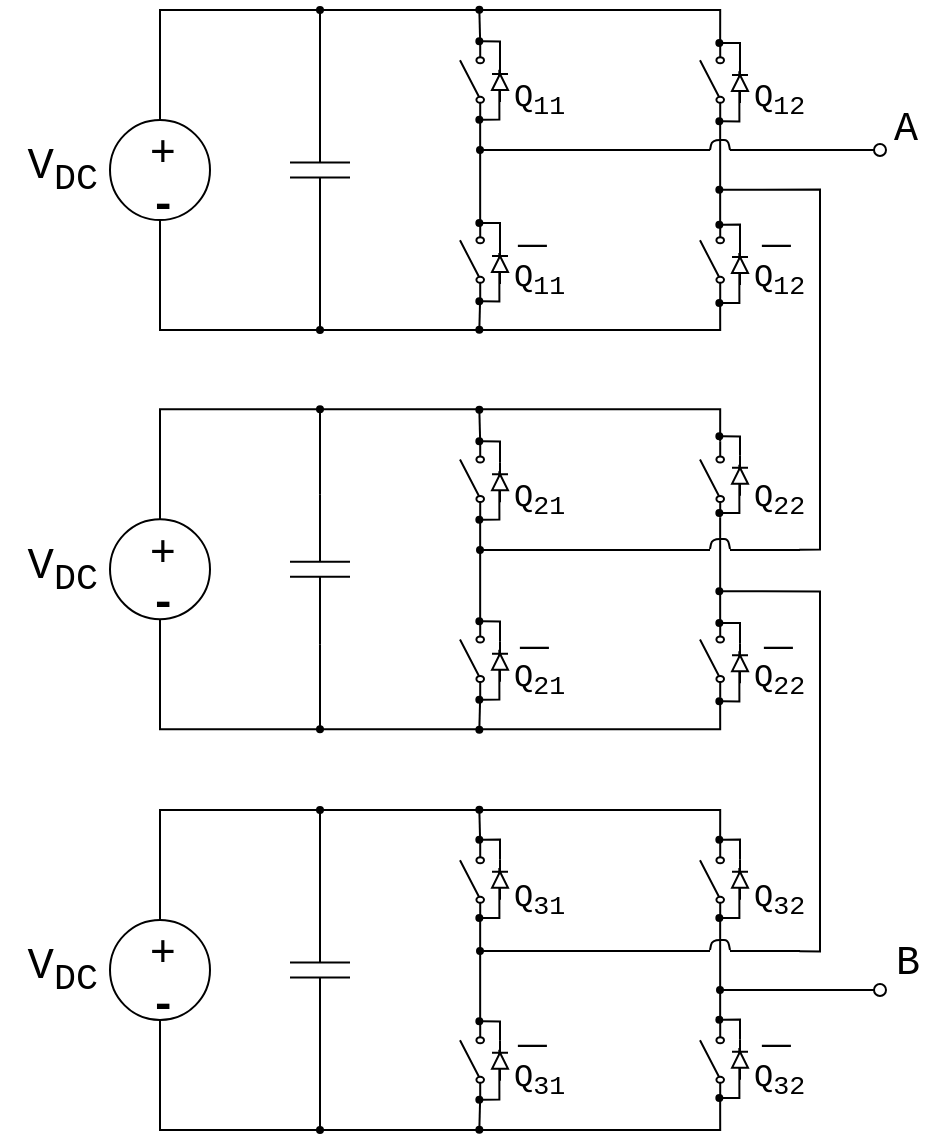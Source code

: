 <mxfile version="10.6.6" type="github"><diagram id="ba_hvJ9h7SCqjm7Wtn24" name="Page-1"><mxGraphModel dx="1640" dy="919" grid="1" gridSize="10" guides="1" tooltips="1" connect="1" arrows="1" fold="1" page="1" pageScale="1" pageWidth="827" pageHeight="1169" math="0" shadow="0"><root><mxCell id="0"/><mxCell id="1" parent="0"/><mxCell id="d05kO99gTsd_x5FQ2TC5-1" value="" style="group" vertex="1" connectable="0" parent="1"><mxGeometry x="95" y="496" width="50" height="50" as="geometry"/></mxCell><mxCell id="d05kO99gTsd_x5FQ2TC5-2" value="" style="ellipse;whiteSpace=wrap;html=1;aspect=fixed;fillColor=none;" vertex="1" parent="d05kO99gTsd_x5FQ2TC5-1"><mxGeometry width="50" height="50" as="geometry"/></mxCell><mxCell id="d05kO99gTsd_x5FQ2TC5-3" value="+" style="text;html=1;resizable=0;points=[];autosize=1;align=left;verticalAlign=top;spacingTop=-4;fontStyle=0;fontSize=22;" vertex="1" parent="d05kO99gTsd_x5FQ2TC5-1"><mxGeometry x="18.333" width="20" height="20" as="geometry"/></mxCell><mxCell id="d05kO99gTsd_x5FQ2TC5-4" value="&lt;font style=&quot;font-size: 22px;&quot; face=&quot;Courier New&quot;&gt;-&lt;/font&gt;" style="text;html=1;resizable=0;points=[];autosize=1;align=left;verticalAlign=top;spacingTop=-4;fontSize=22;fontStyle=1" vertex="1" parent="d05kO99gTsd_x5FQ2TC5-1"><mxGeometry x="17.5" y="25.833" width="30" height="20" as="geometry"/></mxCell><mxCell id="d05kO99gTsd_x5FQ2TC5-5" style="edgeStyle=orthogonalEdgeStyle;rounded=0;orthogonalLoop=1;jettySize=auto;html=1;exitX=0;exitY=0.5;exitDx=0;exitDy=0;exitPerimeter=0;endArrow=oval;endFill=1;fontSize=22;endSize=3;" edge="1" parent="1" source="d05kO99gTsd_x5FQ2TC5-7"><mxGeometry relative="1" as="geometry"><mxPoint x="200" y="441" as="targetPoint"/><mxPoint x="200" y="451" as="sourcePoint"/></mxGeometry></mxCell><mxCell id="d05kO99gTsd_x5FQ2TC5-6" style="edgeStyle=orthogonalEdgeStyle;rounded=0;orthogonalLoop=1;jettySize=auto;html=1;exitX=1;exitY=0.5;exitDx=0;exitDy=0;exitPerimeter=0;endArrow=oval;endFill=1;fontSize=22;endSize=3;" edge="1" parent="1" source="d05kO99gTsd_x5FQ2TC5-7"><mxGeometry relative="1" as="geometry"><mxPoint x="200" y="601" as="targetPoint"/></mxGeometry></mxCell><mxCell id="d05kO99gTsd_x5FQ2TC5-7" value="" style="pointerEvents=1;verticalLabelPosition=bottom;shadow=0;dashed=0;align=center;fillColor=#ffffff;html=1;verticalAlign=top;strokeWidth=1;shape=mxgraph.electrical.capacitors.capacitor_1;fontSize=22;direction=south;" vertex="1" parent="1"><mxGeometry x="185" y="483.5" width="30" height="75" as="geometry"/></mxCell><mxCell id="d05kO99gTsd_x5FQ2TC5-8" style="edgeStyle=orthogonalEdgeStyle;rounded=0;orthogonalLoop=1;jettySize=auto;html=1;exitX=1;exitY=0.84;exitDx=0;exitDy=0;exitPerimeter=0;endArrow=oval;endFill=1;fontSize=22;endSize=3;" edge="1" parent="1" source="d05kO99gTsd_x5FQ2TC5-10"><mxGeometry relative="1" as="geometry"><mxPoint x="279.667" y="440.833" as="targetPoint"/></mxGeometry></mxCell><mxCell id="d05kO99gTsd_x5FQ2TC5-9" style="edgeStyle=orthogonalEdgeStyle;rounded=0;orthogonalLoop=1;jettySize=auto;html=1;exitX=0;exitY=0.84;exitDx=0;exitDy=0;exitPerimeter=0;entryX=1;entryY=0.84;entryDx=0;entryDy=0;entryPerimeter=0;endArrow=none;endFill=0;fontSize=22;" edge="1" parent="1" source="d05kO99gTsd_x5FQ2TC5-10" target="d05kO99gTsd_x5FQ2TC5-12"><mxGeometry relative="1" as="geometry"/></mxCell><mxCell id="d05kO99gTsd_x5FQ2TC5-10" value="" style="pointerEvents=1;verticalLabelPosition=bottom;shadow=0;dashed=0;align=center;fillColor=#ffffff;html=1;verticalAlign=top;strokeWidth=1;shape=mxgraph.electrical.electro-mechanical.simple_switch;fontSize=22;direction=north;" vertex="1" parent="1"><mxGeometry x="270" y="457.032" width="12" height="38" as="geometry"/></mxCell><mxCell id="d05kO99gTsd_x5FQ2TC5-11" style="edgeStyle=orthogonalEdgeStyle;rounded=0;orthogonalLoop=1;jettySize=auto;html=1;exitX=0;exitY=0.84;exitDx=0;exitDy=0;exitPerimeter=0;endArrow=oval;endFill=1;fontSize=22;endSize=3;" edge="1" parent="1" source="d05kO99gTsd_x5FQ2TC5-12"><mxGeometry relative="1" as="geometry"><mxPoint x="279.667" y="600.833" as="targetPoint"/></mxGeometry></mxCell><mxCell id="d05kO99gTsd_x5FQ2TC5-12" value="" style="pointerEvents=1;verticalLabelPosition=bottom;shadow=0;dashed=0;align=center;fillColor=#ffffff;html=1;verticalAlign=top;strokeWidth=1;shape=mxgraph.electrical.electro-mechanical.simple_switch;fontSize=22;direction=north;" vertex="1" parent="1"><mxGeometry x="270" y="547.032" width="12" height="38" as="geometry"/></mxCell><mxCell id="d05kO99gTsd_x5FQ2TC5-13" value="" style="pointerEvents=1;verticalLabelPosition=bottom;shadow=0;dashed=0;align=center;fillColor=#ffffff;html=1;verticalAlign=top;strokeWidth=1;shape=mxgraph.electrical.electro-mechanical.simple_switch;fontSize=22;direction=north;" vertex="1" parent="1"><mxGeometry x="390" y="457.032" width="12" height="38" as="geometry"/></mxCell><mxCell id="d05kO99gTsd_x5FQ2TC5-14" style="edgeStyle=orthogonalEdgeStyle;rounded=0;orthogonalLoop=1;jettySize=auto;html=1;exitX=1;exitY=0.84;exitDx=0;exitDy=0;exitPerimeter=0;entryX=0;entryY=0.84;entryDx=0;entryDy=0;entryPerimeter=0;endArrow=none;endFill=0;fontSize=22;" edge="1" parent="1" source="d05kO99gTsd_x5FQ2TC5-15" target="d05kO99gTsd_x5FQ2TC5-13"><mxGeometry relative="1" as="geometry"/></mxCell><mxCell id="d05kO99gTsd_x5FQ2TC5-15" value="" style="pointerEvents=1;verticalLabelPosition=bottom;shadow=0;dashed=0;align=center;fillColor=#ffffff;html=1;verticalAlign=top;strokeWidth=1;shape=mxgraph.electrical.electro-mechanical.simple_switch;fontSize=22;direction=north;" vertex="1" parent="1"><mxGeometry x="390" y="547.032" width="12" height="38" as="geometry"/></mxCell><mxCell id="d05kO99gTsd_x5FQ2TC5-16" style="edgeStyle=orthogonalEdgeStyle;rounded=0;orthogonalLoop=1;jettySize=auto;html=1;exitX=0.5;exitY=0;exitDx=0;exitDy=0;fontSize=22;endArrow=none;endFill=0;entryX=1;entryY=0.84;entryDx=0;entryDy=0;entryPerimeter=0;" edge="1" parent="1" source="d05kO99gTsd_x5FQ2TC5-2" target="d05kO99gTsd_x5FQ2TC5-13"><mxGeometry relative="1" as="geometry"><mxPoint x="400" y="441.032" as="targetPoint"/><Array as="points"><mxPoint x="120" y="441.032"/><mxPoint x="400" y="441.032"/></Array></mxGeometry></mxCell><mxCell id="d05kO99gTsd_x5FQ2TC5-17" style="edgeStyle=orthogonalEdgeStyle;rounded=0;orthogonalLoop=1;jettySize=auto;html=1;exitX=0.5;exitY=1;exitDx=0;exitDy=0;entryX=0;entryY=0.84;entryDx=0;entryDy=0;entryPerimeter=0;endArrow=none;endFill=0;fontSize=22;" edge="1" parent="1" source="d05kO99gTsd_x5FQ2TC5-2" target="d05kO99gTsd_x5FQ2TC5-15"><mxGeometry relative="1" as="geometry"><Array as="points"><mxPoint x="120" y="601.032"/><mxPoint x="400" y="601.032"/></Array></mxGeometry></mxCell><mxCell id="d05kO99gTsd_x5FQ2TC5-18" value="&lt;font face=&quot;Courier New&quot;&gt;V&lt;sub&gt;DC&lt;/sub&gt;&lt;/font&gt;" style="text;html=1;resizable=0;points=[];autosize=1;align=right;verticalAlign=top;spacingTop=-4;fontSize=22;" vertex="1" parent="1"><mxGeometry x="40" y="502.032" width="50" height="30" as="geometry"/></mxCell><mxCell id="d05kO99gTsd_x5FQ2TC5-19" value="&lt;font face=&quot;Courier New&quot;&gt;Q&lt;sub&gt;11&lt;/sub&gt;&lt;/font&gt;" style="text;html=1;resizable=0;points=[];autosize=1;align=left;verticalAlign=top;spacingTop=-4;fontSize=16;" vertex="1" parent="1"><mxGeometry x="295" y="471.032" width="40" height="20" as="geometry"/></mxCell><mxCell id="d05kO99gTsd_x5FQ2TC5-20" value="&lt;font face=&quot;Courier New&quot;&gt;Q&lt;/font&gt;&lt;font face=&quot;Courier New&quot;&gt;&lt;sub&gt;12&lt;/sub&gt;&lt;/font&gt;" style="text;html=1;resizable=0;points=[];autosize=1;align=left;verticalAlign=top;spacingTop=-4;fontSize=16;" vertex="1" parent="1"><mxGeometry x="415" y="471.032" width="40" height="20" as="geometry"/></mxCell><mxCell id="d05kO99gTsd_x5FQ2TC5-21" value="&lt;font face=&quot;Courier New&quot;&gt;Q&lt;/font&gt;&lt;font face=&quot;Courier New&quot;&gt;&lt;sub&gt;12&lt;/sub&gt;&lt;/font&gt;" style="text;html=1;resizable=0;points=[];autosize=1;align=left;verticalAlign=top;spacingTop=-4;fontSize=16;" vertex="1" parent="1"><mxGeometry x="415" y="561.032" width="40" height="20" as="geometry"/></mxCell><mxCell id="d05kO99gTsd_x5FQ2TC5-22" value="&lt;font face=&quot;Courier New&quot;&gt;Q&lt;/font&gt;&lt;font face=&quot;Courier New&quot;&gt;&lt;sub&gt;11&lt;/sub&gt;&lt;/font&gt;" style="text;html=1;resizable=0;points=[];autosize=1;align=left;verticalAlign=top;spacingTop=-4;fontSize=16;" vertex="1" parent="1"><mxGeometry x="295" y="561.032" width="40" height="20" as="geometry"/></mxCell><mxCell id="d05kO99gTsd_x5FQ2TC5-23" value="" style="group" vertex="1" connectable="0" parent="1"><mxGeometry x="95" y="695.6" width="50" height="50" as="geometry"/></mxCell><mxCell id="d05kO99gTsd_x5FQ2TC5-24" value="" style="ellipse;whiteSpace=wrap;html=1;aspect=fixed;fillColor=none;" vertex="1" parent="d05kO99gTsd_x5FQ2TC5-23"><mxGeometry width="50" height="50" as="geometry"/></mxCell><mxCell id="d05kO99gTsd_x5FQ2TC5-25" value="+" style="text;html=1;resizable=0;points=[];autosize=1;align=left;verticalAlign=top;spacingTop=-4;fontStyle=0;fontSize=22;" vertex="1" parent="d05kO99gTsd_x5FQ2TC5-23"><mxGeometry x="18.333" width="20" height="20" as="geometry"/></mxCell><mxCell id="d05kO99gTsd_x5FQ2TC5-26" value="&lt;font style=&quot;font-size: 22px;&quot; face=&quot;Courier New&quot;&gt;-&lt;/font&gt;" style="text;html=1;resizable=0;points=[];autosize=1;align=left;verticalAlign=top;spacingTop=-4;fontSize=22;fontStyle=1" vertex="1" parent="d05kO99gTsd_x5FQ2TC5-23"><mxGeometry x="17.5" y="25.833" width="30" height="20" as="geometry"/></mxCell><mxCell id="d05kO99gTsd_x5FQ2TC5-27" style="edgeStyle=orthogonalEdgeStyle;rounded=0;orthogonalLoop=1;jettySize=auto;html=1;exitX=0;exitY=0.5;exitDx=0;exitDy=0;exitPerimeter=0;endArrow=oval;endFill=1;fontSize=22;endSize=3;" edge="1" parent="1" source="d05kO99gTsd_x5FQ2TC5-29"><mxGeometry relative="1" as="geometry"><mxPoint x="200" y="640.6" as="targetPoint"/><mxPoint x="200" y="650.6" as="sourcePoint"/></mxGeometry></mxCell><mxCell id="d05kO99gTsd_x5FQ2TC5-28" style="edgeStyle=orthogonalEdgeStyle;rounded=0;orthogonalLoop=1;jettySize=auto;html=1;exitX=1;exitY=0.5;exitDx=0;exitDy=0;exitPerimeter=0;endArrow=oval;endFill=1;fontSize=22;endSize=3;" edge="1" parent="1" source="d05kO99gTsd_x5FQ2TC5-29"><mxGeometry relative="1" as="geometry"><mxPoint x="200" y="800.6" as="targetPoint"/></mxGeometry></mxCell><mxCell id="d05kO99gTsd_x5FQ2TC5-29" value="" style="pointerEvents=1;verticalLabelPosition=bottom;shadow=0;dashed=0;align=center;fillColor=#ffffff;html=1;verticalAlign=top;strokeWidth=1;shape=mxgraph.electrical.capacitors.capacitor_1;fontSize=22;direction=south;" vertex="1" parent="1"><mxGeometry x="185" y="683.1" width="30" height="75" as="geometry"/></mxCell><mxCell id="d05kO99gTsd_x5FQ2TC5-30" style="edgeStyle=orthogonalEdgeStyle;rounded=0;orthogonalLoop=1;jettySize=auto;html=1;exitX=1;exitY=0.84;exitDx=0;exitDy=0;exitPerimeter=0;endArrow=oval;endFill=1;fontSize=22;endSize=3;" edge="1" parent="1" source="d05kO99gTsd_x5FQ2TC5-32"><mxGeometry relative="1" as="geometry"><mxPoint x="279.667" y="640.833" as="targetPoint"/></mxGeometry></mxCell><mxCell id="d05kO99gTsd_x5FQ2TC5-31" style="edgeStyle=orthogonalEdgeStyle;rounded=0;orthogonalLoop=1;jettySize=auto;html=1;exitX=0;exitY=0.84;exitDx=0;exitDy=0;exitPerimeter=0;entryX=1;entryY=0.84;entryDx=0;entryDy=0;entryPerimeter=0;endArrow=none;endFill=0;fontSize=22;" edge="1" parent="1" source="d05kO99gTsd_x5FQ2TC5-32" target="d05kO99gTsd_x5FQ2TC5-34"><mxGeometry relative="1" as="geometry"/></mxCell><mxCell id="d05kO99gTsd_x5FQ2TC5-32" value="" style="pointerEvents=1;verticalLabelPosition=bottom;shadow=0;dashed=0;align=center;fillColor=#ffffff;html=1;verticalAlign=top;strokeWidth=1;shape=mxgraph.electrical.electro-mechanical.simple_switch;fontSize=22;direction=north;" vertex="1" parent="1"><mxGeometry x="270" y="656.632" width="12" height="38" as="geometry"/></mxCell><mxCell id="d05kO99gTsd_x5FQ2TC5-33" style="edgeStyle=orthogonalEdgeStyle;rounded=0;orthogonalLoop=1;jettySize=auto;html=1;exitX=0;exitY=0.84;exitDx=0;exitDy=0;exitPerimeter=0;endArrow=oval;endFill=1;fontSize=22;endSize=3;" edge="1" parent="1" source="d05kO99gTsd_x5FQ2TC5-34"><mxGeometry relative="1" as="geometry"><mxPoint x="279.667" y="800.833" as="targetPoint"/></mxGeometry></mxCell><mxCell id="d05kO99gTsd_x5FQ2TC5-34" value="" style="pointerEvents=1;verticalLabelPosition=bottom;shadow=0;dashed=0;align=center;fillColor=#ffffff;html=1;verticalAlign=top;strokeWidth=1;shape=mxgraph.electrical.electro-mechanical.simple_switch;fontSize=22;direction=north;" vertex="1" parent="1"><mxGeometry x="270" y="746.632" width="12" height="38" as="geometry"/></mxCell><mxCell id="d05kO99gTsd_x5FQ2TC5-35" value="" style="pointerEvents=1;verticalLabelPosition=bottom;shadow=0;dashed=0;align=center;fillColor=#ffffff;html=1;verticalAlign=top;strokeWidth=1;shape=mxgraph.electrical.electro-mechanical.simple_switch;fontSize=22;direction=north;" vertex="1" parent="1"><mxGeometry x="390" y="656.632" width="12" height="38" as="geometry"/></mxCell><mxCell id="d05kO99gTsd_x5FQ2TC5-36" style="edgeStyle=orthogonalEdgeStyle;rounded=0;orthogonalLoop=1;jettySize=auto;html=1;exitX=1;exitY=0.84;exitDx=0;exitDy=0;exitPerimeter=0;entryX=0;entryY=0.84;entryDx=0;entryDy=0;entryPerimeter=0;endArrow=none;endFill=0;fontSize=22;" edge="1" parent="1" source="d05kO99gTsd_x5FQ2TC5-37" target="d05kO99gTsd_x5FQ2TC5-35"><mxGeometry relative="1" as="geometry"/></mxCell><mxCell id="d05kO99gTsd_x5FQ2TC5-37" value="" style="pointerEvents=1;verticalLabelPosition=bottom;shadow=0;dashed=0;align=center;fillColor=#ffffff;html=1;verticalAlign=top;strokeWidth=1;shape=mxgraph.electrical.electro-mechanical.simple_switch;fontSize=22;direction=north;" vertex="1" parent="1"><mxGeometry x="390" y="746.632" width="12" height="38" as="geometry"/></mxCell><mxCell id="d05kO99gTsd_x5FQ2TC5-38" style="edgeStyle=orthogonalEdgeStyle;rounded=0;orthogonalLoop=1;jettySize=auto;html=1;exitX=0.5;exitY=0;exitDx=0;exitDy=0;fontSize=22;endArrow=none;endFill=0;entryX=1;entryY=0.84;entryDx=0;entryDy=0;entryPerimeter=0;" edge="1" parent="1" source="d05kO99gTsd_x5FQ2TC5-24" target="d05kO99gTsd_x5FQ2TC5-35"><mxGeometry relative="1" as="geometry"><mxPoint x="400" y="640.632" as="targetPoint"/><Array as="points"><mxPoint x="120" y="640.632"/><mxPoint x="400" y="640.632"/></Array></mxGeometry></mxCell><mxCell id="d05kO99gTsd_x5FQ2TC5-39" style="edgeStyle=orthogonalEdgeStyle;rounded=0;orthogonalLoop=1;jettySize=auto;html=1;exitX=0.5;exitY=1;exitDx=0;exitDy=0;entryX=0;entryY=0.84;entryDx=0;entryDy=0;entryPerimeter=0;endArrow=none;endFill=0;fontSize=22;" edge="1" parent="1" source="d05kO99gTsd_x5FQ2TC5-24" target="d05kO99gTsd_x5FQ2TC5-37"><mxGeometry relative="1" as="geometry"><Array as="points"><mxPoint x="120" y="800.632"/><mxPoint x="400" y="800.632"/></Array></mxGeometry></mxCell><mxCell id="d05kO99gTsd_x5FQ2TC5-40" value="&lt;font face=&quot;Courier New&quot;&gt;V&lt;sub&gt;DC&lt;/sub&gt;&lt;/font&gt;" style="text;html=1;resizable=0;points=[];autosize=1;align=right;verticalAlign=top;spacingTop=-4;fontSize=22;" vertex="1" parent="1"><mxGeometry x="40" y="701.632" width="50" height="30" as="geometry"/></mxCell><mxCell id="d05kO99gTsd_x5FQ2TC5-41" value="&lt;font face=&quot;Courier New&quot;&gt;Q&lt;/font&gt;&lt;font face=&quot;Courier New&quot;&gt;&lt;sub&gt;21&lt;/sub&gt;&lt;/font&gt;" style="text;html=1;resizable=0;points=[];autosize=1;align=left;verticalAlign=top;spacingTop=-4;fontSize=16;" vertex="1" parent="1"><mxGeometry x="295" y="670.632" width="40" height="20" as="geometry"/></mxCell><mxCell id="d05kO99gTsd_x5FQ2TC5-42" value="&lt;font face=&quot;Courier New&quot;&gt;Q&lt;/font&gt;&lt;font face=&quot;Courier New&quot;&gt;&lt;sub&gt;22&lt;/sub&gt;&lt;/font&gt;" style="text;html=1;resizable=0;points=[];autosize=1;align=left;verticalAlign=top;spacingTop=-4;fontSize=16;" vertex="1" parent="1"><mxGeometry x="415" y="670.632" width="40" height="20" as="geometry"/></mxCell><mxCell id="d05kO99gTsd_x5FQ2TC5-43" value="&lt;font face=&quot;Courier New&quot;&gt;Q&lt;/font&gt;&lt;font face=&quot;Courier New&quot;&gt;&lt;sub&gt;22&lt;/sub&gt;&lt;/font&gt;" style="text;html=1;resizable=0;points=[];autosize=1;align=left;verticalAlign=top;spacingTop=-4;fontSize=16;" vertex="1" parent="1"><mxGeometry x="415" y="760.632" width="40" height="20" as="geometry"/></mxCell><mxCell id="d05kO99gTsd_x5FQ2TC5-44" value="&lt;font face=&quot;Courier New&quot;&gt;Q&lt;/font&gt;&lt;font face=&quot;Courier New&quot;&gt;&lt;sub&gt;21&lt;/sub&gt;&lt;/font&gt;" style="text;html=1;resizable=0;points=[];autosize=1;align=left;verticalAlign=top;spacingTop=-4;fontSize=16;" vertex="1" parent="1"><mxGeometry x="295" y="760.632" width="40" height="20" as="geometry"/></mxCell><mxCell id="d05kO99gTsd_x5FQ2TC5-45" value="" style="group" vertex="1" connectable="0" parent="1"><mxGeometry x="95" y="896" width="50" height="50" as="geometry"/></mxCell><mxCell id="d05kO99gTsd_x5FQ2TC5-46" value="" style="ellipse;whiteSpace=wrap;html=1;aspect=fixed;fillColor=none;" vertex="1" parent="d05kO99gTsd_x5FQ2TC5-45"><mxGeometry width="50" height="50" as="geometry"/></mxCell><mxCell id="d05kO99gTsd_x5FQ2TC5-47" value="+" style="text;html=1;resizable=0;points=[];autosize=1;align=left;verticalAlign=top;spacingTop=-4;fontStyle=0;fontSize=22;" vertex="1" parent="d05kO99gTsd_x5FQ2TC5-45"><mxGeometry x="18.333" width="20" height="20" as="geometry"/></mxCell><mxCell id="d05kO99gTsd_x5FQ2TC5-48" value="&lt;font style=&quot;font-size: 22px;&quot; face=&quot;Courier New&quot;&gt;-&lt;/font&gt;" style="text;html=1;resizable=0;points=[];autosize=1;align=left;verticalAlign=top;spacingTop=-4;fontSize=22;fontStyle=1" vertex="1" parent="d05kO99gTsd_x5FQ2TC5-45"><mxGeometry x="17.5" y="25.833" width="30" height="20" as="geometry"/></mxCell><mxCell id="d05kO99gTsd_x5FQ2TC5-49" style="edgeStyle=orthogonalEdgeStyle;rounded=0;orthogonalLoop=1;jettySize=auto;html=1;exitX=0;exitY=0.5;exitDx=0;exitDy=0;exitPerimeter=0;endArrow=oval;endFill=1;fontSize=22;endSize=3;" edge="1" parent="1" source="d05kO99gTsd_x5FQ2TC5-51"><mxGeometry relative="1" as="geometry"><mxPoint x="200" y="841" as="targetPoint"/><mxPoint x="200" y="851" as="sourcePoint"/></mxGeometry></mxCell><mxCell id="d05kO99gTsd_x5FQ2TC5-50" style="edgeStyle=orthogonalEdgeStyle;rounded=0;orthogonalLoop=1;jettySize=auto;html=1;exitX=1;exitY=0.5;exitDx=0;exitDy=0;exitPerimeter=0;endArrow=oval;endFill=1;fontSize=22;endSize=3;" edge="1" parent="1" source="d05kO99gTsd_x5FQ2TC5-51"><mxGeometry relative="1" as="geometry"><mxPoint x="200" y="1001" as="targetPoint"/></mxGeometry></mxCell><mxCell id="d05kO99gTsd_x5FQ2TC5-51" value="" style="pointerEvents=1;verticalLabelPosition=bottom;shadow=0;dashed=0;align=center;fillColor=#ffffff;html=1;verticalAlign=top;strokeWidth=1;shape=mxgraph.electrical.capacitors.capacitor_1;fontSize=22;direction=south;" vertex="1" parent="1"><mxGeometry x="185" y="883.5" width="30" height="75" as="geometry"/></mxCell><mxCell id="d05kO99gTsd_x5FQ2TC5-52" style="edgeStyle=orthogonalEdgeStyle;rounded=0;orthogonalLoop=1;jettySize=auto;html=1;exitX=1;exitY=0.84;exitDx=0;exitDy=0;exitPerimeter=0;endArrow=oval;endFill=1;fontSize=22;endSize=3;" edge="1" parent="1" source="d05kO99gTsd_x5FQ2TC5-54"><mxGeometry relative="1" as="geometry"><mxPoint x="279.667" y="840.833" as="targetPoint"/></mxGeometry></mxCell><mxCell id="d05kO99gTsd_x5FQ2TC5-53" style="edgeStyle=orthogonalEdgeStyle;rounded=0;orthogonalLoop=1;jettySize=auto;html=1;exitX=0;exitY=0.84;exitDx=0;exitDy=0;exitPerimeter=0;entryX=1;entryY=0.84;entryDx=0;entryDy=0;entryPerimeter=0;endArrow=none;endFill=0;fontSize=22;" edge="1" parent="1" source="d05kO99gTsd_x5FQ2TC5-54" target="d05kO99gTsd_x5FQ2TC5-56"><mxGeometry relative="1" as="geometry"/></mxCell><mxCell id="d05kO99gTsd_x5FQ2TC5-54" value="" style="pointerEvents=1;verticalLabelPosition=bottom;shadow=0;dashed=0;align=center;fillColor=#ffffff;html=1;verticalAlign=top;strokeWidth=1;shape=mxgraph.electrical.electro-mechanical.simple_switch;fontSize=22;direction=north;" vertex="1" parent="1"><mxGeometry x="270" y="857.032" width="12" height="38" as="geometry"/></mxCell><mxCell id="d05kO99gTsd_x5FQ2TC5-55" style="edgeStyle=orthogonalEdgeStyle;rounded=0;orthogonalLoop=1;jettySize=auto;html=1;exitX=0;exitY=0.84;exitDx=0;exitDy=0;exitPerimeter=0;endArrow=oval;endFill=1;fontSize=22;endSize=3;" edge="1" parent="1" source="d05kO99gTsd_x5FQ2TC5-56"><mxGeometry relative="1" as="geometry"><mxPoint x="279.667" y="1000.833" as="targetPoint"/></mxGeometry></mxCell><mxCell id="d05kO99gTsd_x5FQ2TC5-56" value="" style="pointerEvents=1;verticalLabelPosition=bottom;shadow=0;dashed=0;align=center;fillColor=#ffffff;html=1;verticalAlign=top;strokeWidth=1;shape=mxgraph.electrical.electro-mechanical.simple_switch;fontSize=22;direction=north;" vertex="1" parent="1"><mxGeometry x="270" y="947.032" width="12" height="38" as="geometry"/></mxCell><mxCell id="d05kO99gTsd_x5FQ2TC5-57" value="" style="pointerEvents=1;verticalLabelPosition=bottom;shadow=0;dashed=0;align=center;fillColor=#ffffff;html=1;verticalAlign=top;strokeWidth=1;shape=mxgraph.electrical.electro-mechanical.simple_switch;fontSize=22;direction=north;" vertex="1" parent="1"><mxGeometry x="390" y="857.032" width="12" height="38" as="geometry"/></mxCell><mxCell id="d05kO99gTsd_x5FQ2TC5-58" style="edgeStyle=orthogonalEdgeStyle;rounded=0;orthogonalLoop=1;jettySize=auto;html=1;exitX=1;exitY=0.84;exitDx=0;exitDy=0;exitPerimeter=0;entryX=0;entryY=0.84;entryDx=0;entryDy=0;entryPerimeter=0;endArrow=none;endFill=0;fontSize=22;" edge="1" parent="1" source="d05kO99gTsd_x5FQ2TC5-59" target="d05kO99gTsd_x5FQ2TC5-57"><mxGeometry relative="1" as="geometry"/></mxCell><mxCell id="d05kO99gTsd_x5FQ2TC5-59" value="" style="pointerEvents=1;verticalLabelPosition=bottom;shadow=0;dashed=0;align=center;fillColor=#ffffff;html=1;verticalAlign=top;strokeWidth=1;shape=mxgraph.electrical.electro-mechanical.simple_switch;fontSize=22;direction=north;" vertex="1" parent="1"><mxGeometry x="390" y="947.032" width="12" height="38" as="geometry"/></mxCell><mxCell id="d05kO99gTsd_x5FQ2TC5-60" style="edgeStyle=orthogonalEdgeStyle;rounded=0;orthogonalLoop=1;jettySize=auto;html=1;exitX=0.5;exitY=0;exitDx=0;exitDy=0;fontSize=22;endArrow=none;endFill=0;entryX=1;entryY=0.84;entryDx=0;entryDy=0;entryPerimeter=0;" edge="1" parent="1" source="d05kO99gTsd_x5FQ2TC5-46" target="d05kO99gTsd_x5FQ2TC5-57"><mxGeometry relative="1" as="geometry"><mxPoint x="400" y="841.032" as="targetPoint"/><Array as="points"><mxPoint x="120" y="841.032"/><mxPoint x="400" y="841.032"/></Array></mxGeometry></mxCell><mxCell id="d05kO99gTsd_x5FQ2TC5-61" style="edgeStyle=orthogonalEdgeStyle;rounded=0;orthogonalLoop=1;jettySize=auto;html=1;exitX=0.5;exitY=1;exitDx=0;exitDy=0;entryX=0;entryY=0.84;entryDx=0;entryDy=0;entryPerimeter=0;endArrow=none;endFill=0;fontSize=22;" edge="1" parent="1" source="d05kO99gTsd_x5FQ2TC5-46" target="d05kO99gTsd_x5FQ2TC5-59"><mxGeometry relative="1" as="geometry"><Array as="points"><mxPoint x="120" y="1001.032"/><mxPoint x="400" y="1001.032"/></Array></mxGeometry></mxCell><mxCell id="d05kO99gTsd_x5FQ2TC5-62" value="&lt;font face=&quot;Courier New&quot;&gt;V&lt;sub&gt;DC&lt;/sub&gt;&lt;/font&gt;" style="text;html=1;resizable=0;points=[];autosize=1;align=right;verticalAlign=top;spacingTop=-4;fontSize=22;" vertex="1" parent="1"><mxGeometry x="40" y="902.032" width="50" height="30" as="geometry"/></mxCell><mxCell id="d05kO99gTsd_x5FQ2TC5-63" value="&lt;font face=&quot;Courier New&quot;&gt;Q&lt;/font&gt;&lt;font face=&quot;Courier New&quot;&gt;&lt;sub&gt;31&lt;/sub&gt;&lt;/font&gt;" style="text;html=1;resizable=0;points=[];autosize=1;align=left;verticalAlign=top;spacingTop=-4;fontSize=16;" vertex="1" parent="1"><mxGeometry x="295" y="871.032" width="40" height="20" as="geometry"/></mxCell><mxCell id="d05kO99gTsd_x5FQ2TC5-64" value="&lt;font face=&quot;Courier New&quot;&gt;Q&lt;/font&gt;&lt;font face=&quot;Courier New&quot;&gt;&lt;sub&gt;32&lt;/sub&gt;&lt;/font&gt;" style="text;html=1;resizable=0;points=[];autosize=1;align=left;verticalAlign=top;spacingTop=-4;fontSize=16;" vertex="1" parent="1"><mxGeometry x="415" y="871.032" width="40" height="20" as="geometry"/></mxCell><mxCell id="d05kO99gTsd_x5FQ2TC5-65" value="&lt;font face=&quot;Courier New&quot;&gt;Q&lt;/font&gt;&lt;font face=&quot;Courier New&quot;&gt;&lt;sub&gt;32&lt;/sub&gt;&lt;/font&gt;" style="text;html=1;resizable=0;points=[];autosize=1;align=left;verticalAlign=top;spacingTop=-4;fontSize=16;" vertex="1" parent="1"><mxGeometry x="415" y="961.032" width="40" height="20" as="geometry"/></mxCell><mxCell id="d05kO99gTsd_x5FQ2TC5-66" value="&lt;font face=&quot;Courier New&quot;&gt;Q&lt;/font&gt;&lt;font face=&quot;Courier New&quot;&gt;&lt;sub&gt;31&lt;/sub&gt;&lt;/font&gt;" style="text;html=1;resizable=0;points=[];autosize=1;align=left;verticalAlign=top;spacingTop=-4;fontSize=16;" vertex="1" parent="1"><mxGeometry x="295" y="961.032" width="40" height="20" as="geometry"/></mxCell><mxCell id="d05kO99gTsd_x5FQ2TC5-67" value="" style="endArrow=none;html=1;startArrow=oval;startFill=1;startSize=3;" edge="1" parent="1"><mxGeometry width="50" height="50" relative="1" as="geometry"><mxPoint x="280" y="511" as="sourcePoint"/><mxPoint x="395" y="511" as="targetPoint"/></mxGeometry></mxCell><mxCell id="d05kO99gTsd_x5FQ2TC5-68" value="" style="endArrow=none;html=1;" edge="1" parent="1"><mxGeometry width="50" height="50" relative="1" as="geometry"><mxPoint x="395" y="511" as="sourcePoint"/><mxPoint x="405" y="511" as="targetPoint"/><Array as="points"><mxPoint x="396" y="506"/><mxPoint x="404" y="506"/></Array></mxGeometry></mxCell><mxCell id="d05kO99gTsd_x5FQ2TC5-69" value="" style="endArrow=oval;html=1;endFill=0;" edge="1" parent="1"><mxGeometry width="50" height="50" relative="1" as="geometry"><mxPoint x="405" y="511" as="sourcePoint"/><mxPoint x="480" y="511" as="targetPoint"/></mxGeometry></mxCell><mxCell id="d05kO99gTsd_x5FQ2TC5-70" value="" style="endArrow=none;html=1;strokeColor=#000000;edgeStyle=orthogonalEdgeStyle;rounded=0;startArrow=oval;startFill=1;startSize=3;" edge="1" parent="1"><mxGeometry width="50" height="50" relative="1" as="geometry"><mxPoint x="399.667" y="530.833" as="sourcePoint"/><mxPoint x="439.667" y="710.833" as="targetPoint"/><Array as="points"><mxPoint x="450" y="531"/><mxPoint x="450" y="711"/></Array></mxGeometry></mxCell><mxCell id="d05kO99gTsd_x5FQ2TC5-71" value="" style="endArrow=none;html=1;" edge="1" parent="1"><mxGeometry width="50" height="50" relative="1" as="geometry"><mxPoint x="395" y="710.5" as="sourcePoint"/><mxPoint x="405" y="710.5" as="targetPoint"/><Array as="points"><mxPoint x="396" y="705.5"/><mxPoint x="404" y="705.5"/></Array></mxGeometry></mxCell><mxCell id="d05kO99gTsd_x5FQ2TC5-72" value="" style="endArrow=none;html=1;strokeColor=#000000;" edge="1" parent="1"><mxGeometry width="50" height="50" relative="1" as="geometry"><mxPoint x="405" y="711" as="sourcePoint"/><mxPoint x="440" y="711" as="targetPoint"/></mxGeometry></mxCell><mxCell id="d05kO99gTsd_x5FQ2TC5-73" value="" style="endArrow=none;html=1;strokeColor=#000000;startArrow=oval;startFill=1;startSize=3;" edge="1" parent="1"><mxGeometry width="50" height="50" relative="1" as="geometry"><mxPoint x="280" y="711" as="sourcePoint"/><mxPoint x="395" y="711" as="targetPoint"/></mxGeometry></mxCell><mxCell id="d05kO99gTsd_x5FQ2TC5-74" value="" style="endArrow=none;html=1;strokeColor=#000000;edgeStyle=orthogonalEdgeStyle;rounded=0;startArrow=oval;startFill=1;startSize=3;" edge="1" parent="1"><mxGeometry width="50" height="50" relative="1" as="geometry"><mxPoint x="399.667" y="731.667" as="sourcePoint"/><mxPoint x="439.667" y="911.667" as="targetPoint"/><Array as="points"><mxPoint x="450" y="731"/><mxPoint x="450" y="911"/></Array></mxGeometry></mxCell><mxCell id="d05kO99gTsd_x5FQ2TC5-75" value="" style="endArrow=none;html=1;" edge="1" parent="1"><mxGeometry width="50" height="50" relative="1" as="geometry"><mxPoint x="395" y="911" as="sourcePoint"/><mxPoint x="405" y="911" as="targetPoint"/><Array as="points"><mxPoint x="396" y="906"/><mxPoint x="404" y="906"/></Array></mxGeometry></mxCell><mxCell id="d05kO99gTsd_x5FQ2TC5-76" value="" style="endArrow=none;html=1;strokeColor=#000000;" edge="1" parent="1"><mxGeometry width="50" height="50" relative="1" as="geometry"><mxPoint x="405" y="911.5" as="sourcePoint"/><mxPoint x="440" y="911.5" as="targetPoint"/></mxGeometry></mxCell><mxCell id="d05kO99gTsd_x5FQ2TC5-77" value="" style="endArrow=none;html=1;strokeColor=#000000;startArrow=oval;startFill=1;startSize=3;" edge="1" parent="1"><mxGeometry width="50" height="50" relative="1" as="geometry"><mxPoint x="280" y="911.5" as="sourcePoint"/><mxPoint x="395" y="911.5" as="targetPoint"/></mxGeometry></mxCell><mxCell id="d05kO99gTsd_x5FQ2TC5-78" value="" style="endArrow=oval;html=1;endFill=0;startArrow=oval;startFill=1;startSize=3;" edge="1" parent="1"><mxGeometry width="50" height="50" relative="1" as="geometry"><mxPoint x="400" y="931" as="sourcePoint"/><mxPoint x="480" y="931" as="targetPoint"/></mxGeometry></mxCell><mxCell id="d05kO99gTsd_x5FQ2TC5-79" value="A" style="text;html=1;resizable=0;points=[];autosize=1;align=left;verticalAlign=top;spacingTop=-4;fontSize=20;fontFamily=Courier New;" vertex="1" parent="1"><mxGeometry x="485" y="486" width="20" height="20" as="geometry"/></mxCell><mxCell id="d05kO99gTsd_x5FQ2TC5-80" value="B" style="text;html=1;resizable=0;points=[];autosize=1;align=left;verticalAlign=top;spacingTop=-4;fontSize=20;fontFamily=Courier New;" vertex="1" parent="1"><mxGeometry x="486" y="903" width="25" height="30" as="geometry"/></mxCell><mxCell id="d05kO99gTsd_x5FQ2TC5-81" value="_" style="text;html=1;resizable=0;points=[];autosize=1;align=left;verticalAlign=top;spacingTop=-4;fontSize=24;fontFamily=Courier New;fontStyle=0" vertex="1" parent="1"><mxGeometry x="297" y="534" width="30" height="30" as="geometry"/></mxCell><mxCell id="d05kO99gTsd_x5FQ2TC5-82" value="_" style="text;html=1;resizable=0;points=[];autosize=1;align=left;verticalAlign=top;spacingTop=-4;fontSize=24;fontFamily=Courier New;fontStyle=0" vertex="1" parent="1"><mxGeometry x="419" y="534" width="30" height="30" as="geometry"/></mxCell><mxCell id="d05kO99gTsd_x5FQ2TC5-83" value="_" style="text;html=1;resizable=0;points=[];autosize=1;align=left;verticalAlign=top;spacingTop=-4;fontSize=24;fontFamily=Courier New;fontStyle=0" vertex="1" parent="1"><mxGeometry x="298" y="734.5" width="30" height="30" as="geometry"/></mxCell><mxCell id="d05kO99gTsd_x5FQ2TC5-84" value="_" style="text;html=1;resizable=0;points=[];autosize=1;align=left;verticalAlign=top;spacingTop=-4;fontSize=24;fontFamily=Courier New;fontStyle=0" vertex="1" parent="1"><mxGeometry x="420" y="734.5" width="30" height="30" as="geometry"/></mxCell><mxCell id="d05kO99gTsd_x5FQ2TC5-85" value="_" style="text;html=1;resizable=0;points=[];autosize=1;align=left;verticalAlign=top;spacingTop=-4;fontSize=24;fontFamily=Courier New;fontStyle=0" vertex="1" parent="1"><mxGeometry x="297" y="934" width="30" height="30" as="geometry"/></mxCell><mxCell id="d05kO99gTsd_x5FQ2TC5-86" value="_" style="text;html=1;resizable=0;points=[];autosize=1;align=left;verticalAlign=top;spacingTop=-4;fontSize=24;fontFamily=Courier New;fontStyle=0" vertex="1" parent="1"><mxGeometry x="419" y="934" width="30" height="30" as="geometry"/></mxCell><mxCell id="d05kO99gTsd_x5FQ2TC5-87" style="edgeStyle=orthogonalEdgeStyle;rounded=0;orthogonalLoop=1;jettySize=auto;html=1;exitX=1;exitY=0.5;exitDx=0;exitDy=0;exitPerimeter=0;startSize=5;endArrow=oval;endFill=1;endSize=3;" edge="1" parent="1" source="d05kO99gTsd_x5FQ2TC5-89"><mxGeometry relative="1" as="geometry"><mxPoint x="279.667" y="456.667" as="targetPoint"/><Array as="points"><mxPoint x="289.5" y="457"/></Array></mxGeometry></mxCell><mxCell id="d05kO99gTsd_x5FQ2TC5-88" style="edgeStyle=orthogonalEdgeStyle;rounded=0;orthogonalLoop=1;jettySize=auto;html=1;exitX=0;exitY=0.5;exitDx=0;exitDy=0;exitPerimeter=0;startSize=5;endArrow=oval;endFill=1;endSize=3;" edge="1" parent="1"><mxGeometry relative="1" as="geometry"><mxPoint x="279.667" y="495.833" as="targetPoint"/><mxPoint x="289.667" y="470.833" as="sourcePoint"/><Array as="points"><mxPoint x="289.5" y="496"/></Array></mxGeometry></mxCell><mxCell id="d05kO99gTsd_x5FQ2TC5-89" value="" style="pointerEvents=1;fillColor=#000000;verticalLabelPosition=bottom;shadow=0;dashed=0;align=center;fillColor=#ffffff;html=1;verticalAlign=top;strokeWidth=1;shape=mxgraph.electrical.diodes.diode;direction=north;" vertex="1" parent="1"><mxGeometry x="286" y="467" width="8" height="20" as="geometry"/></mxCell><mxCell id="d05kO99gTsd_x5FQ2TC5-90" style="edgeStyle=orthogonalEdgeStyle;rounded=0;orthogonalLoop=1;jettySize=auto;html=1;exitX=1;exitY=0.5;exitDx=0;exitDy=0;exitPerimeter=0;startSize=5;endArrow=oval;endFill=1;endSize=3;" edge="1" parent="1" source="d05kO99gTsd_x5FQ2TC5-92"><mxGeometry relative="1" as="geometry"><mxPoint x="399.667" y="457.5" as="targetPoint"/><Array as="points"><mxPoint x="409.5" y="457.5"/></Array></mxGeometry></mxCell><mxCell id="d05kO99gTsd_x5FQ2TC5-91" style="edgeStyle=orthogonalEdgeStyle;rounded=0;orthogonalLoop=1;jettySize=auto;html=1;exitX=0;exitY=0.5;exitDx=0;exitDy=0;exitPerimeter=0;startSize=5;endArrow=oval;endFill=1;endSize=3;" edge="1" parent="1"><mxGeometry relative="1" as="geometry"><mxPoint x="399.667" y="496.667" as="targetPoint"/><mxPoint x="409.667" y="471.667" as="sourcePoint"/><Array as="points"><mxPoint x="409.5" y="496.5"/></Array></mxGeometry></mxCell><mxCell id="d05kO99gTsd_x5FQ2TC5-92" value="" style="pointerEvents=1;fillColor=#000000;verticalLabelPosition=bottom;shadow=0;dashed=0;align=center;fillColor=#ffffff;html=1;verticalAlign=top;strokeWidth=1;shape=mxgraph.electrical.diodes.diode;direction=north;" vertex="1" parent="1"><mxGeometry x="406" y="467.5" width="8" height="20" as="geometry"/></mxCell><mxCell id="d05kO99gTsd_x5FQ2TC5-93" style="edgeStyle=orthogonalEdgeStyle;rounded=0;orthogonalLoop=1;jettySize=auto;html=1;exitX=1;exitY=0.5;exitDx=0;exitDy=0;exitPerimeter=0;startSize=5;endArrow=oval;endFill=1;endSize=3;" edge="1" parent="1" source="d05kO99gTsd_x5FQ2TC5-95"><mxGeometry relative="1" as="geometry"><mxPoint x="279.667" y="547.5" as="targetPoint"/><Array as="points"><mxPoint x="289.5" y="548"/></Array></mxGeometry></mxCell><mxCell id="d05kO99gTsd_x5FQ2TC5-94" style="edgeStyle=orthogonalEdgeStyle;rounded=0;orthogonalLoop=1;jettySize=auto;html=1;exitX=0;exitY=0.5;exitDx=0;exitDy=0;exitPerimeter=0;startSize=5;endArrow=oval;endFill=1;endSize=3;" edge="1" parent="1"><mxGeometry relative="1" as="geometry"><mxPoint x="279.667" y="586.667" as="targetPoint"/><mxPoint x="289.667" y="562.5" as="sourcePoint"/><Array as="points"><mxPoint x="289.5" y="587"/></Array></mxGeometry></mxCell><mxCell id="d05kO99gTsd_x5FQ2TC5-95" value="" style="pointerEvents=1;fillColor=#000000;verticalLabelPosition=bottom;shadow=0;dashed=0;align=center;fillColor=#ffffff;html=1;verticalAlign=top;strokeWidth=1;shape=mxgraph.electrical.diodes.diode;direction=north;" vertex="1" parent="1"><mxGeometry x="286" y="558" width="8" height="20" as="geometry"/></mxCell><mxCell id="d05kO99gTsd_x5FQ2TC5-96" style="edgeStyle=orthogonalEdgeStyle;rounded=0;orthogonalLoop=1;jettySize=auto;html=1;exitX=1;exitY=0.5;exitDx=0;exitDy=0;exitPerimeter=0;startSize=5;endArrow=oval;endFill=1;endSize=3;" edge="1" parent="1" source="d05kO99gTsd_x5FQ2TC5-98"><mxGeometry relative="1" as="geometry"><mxPoint x="399.667" y="548.333" as="targetPoint"/><Array as="points"><mxPoint x="409.5" y="548.5"/></Array></mxGeometry></mxCell><mxCell id="d05kO99gTsd_x5FQ2TC5-97" style="edgeStyle=orthogonalEdgeStyle;rounded=0;orthogonalLoop=1;jettySize=auto;html=1;exitX=0;exitY=0.5;exitDx=0;exitDy=0;exitPerimeter=0;startSize=5;endArrow=oval;endFill=1;endSize=3;" edge="1" parent="1"><mxGeometry relative="1" as="geometry"><mxPoint x="399.667" y="587.5" as="targetPoint"/><mxPoint x="409.667" y="562.5" as="sourcePoint"/><Array as="points"><mxPoint x="409.5" y="587.5"/></Array></mxGeometry></mxCell><mxCell id="d05kO99gTsd_x5FQ2TC5-98" value="" style="pointerEvents=1;fillColor=#000000;verticalLabelPosition=bottom;shadow=0;dashed=0;align=center;fillColor=#ffffff;html=1;verticalAlign=top;strokeWidth=1;shape=mxgraph.electrical.diodes.diode;direction=north;" vertex="1" parent="1"><mxGeometry x="406" y="558.5" width="8" height="20" as="geometry"/></mxCell><mxCell id="d05kO99gTsd_x5FQ2TC5-99" style="edgeStyle=orthogonalEdgeStyle;rounded=0;orthogonalLoop=1;jettySize=auto;html=1;exitX=1;exitY=0.5;exitDx=0;exitDy=0;exitPerimeter=0;startSize=5;endArrow=oval;endFill=1;endSize=3;" edge="1" parent="1" source="d05kO99gTsd_x5FQ2TC5-101"><mxGeometry relative="1" as="geometry"><mxPoint x="279.667" y="656.667" as="targetPoint"/><Array as="points"><mxPoint x="289.5" y="657.163"/></Array></mxGeometry></mxCell><mxCell id="d05kO99gTsd_x5FQ2TC5-100" style="edgeStyle=orthogonalEdgeStyle;rounded=0;orthogonalLoop=1;jettySize=auto;html=1;exitX=0;exitY=0.5;exitDx=0;exitDy=0;exitPerimeter=0;startSize=5;endArrow=oval;endFill=1;endSize=3;" edge="1" parent="1"><mxGeometry relative="1" as="geometry"><mxPoint x="279.667" y="695.833" as="targetPoint"/><mxPoint x="289.667" y="671.667" as="sourcePoint"/><Array as="points"><mxPoint x="289.5" y="696.163"/></Array></mxGeometry></mxCell><mxCell id="d05kO99gTsd_x5FQ2TC5-101" value="" style="pointerEvents=1;fillColor=#000000;verticalLabelPosition=bottom;shadow=0;dashed=0;align=center;fillColor=#ffffff;html=1;verticalAlign=top;strokeWidth=1;shape=mxgraph.electrical.diodes.diode;direction=north;" vertex="1" parent="1"><mxGeometry x="286" y="667.163" width="8" height="20" as="geometry"/></mxCell><mxCell id="d05kO99gTsd_x5FQ2TC5-102" style="edgeStyle=orthogonalEdgeStyle;rounded=0;orthogonalLoop=1;jettySize=auto;html=1;exitX=1;exitY=0.5;exitDx=0;exitDy=0;exitPerimeter=0;startSize=5;endArrow=oval;endFill=1;endSize=3;" edge="1" parent="1" source="d05kO99gTsd_x5FQ2TC5-104"><mxGeometry relative="1" as="geometry"><mxPoint x="279.667" y="746.667" as="targetPoint"/><Array as="points"><mxPoint x="289.5" y="746.93"/></Array></mxGeometry></mxCell><mxCell id="d05kO99gTsd_x5FQ2TC5-103" style="edgeStyle=orthogonalEdgeStyle;rounded=0;orthogonalLoop=1;jettySize=auto;html=1;exitX=0;exitY=0.5;exitDx=0;exitDy=0;exitPerimeter=0;startSize=5;endArrow=oval;endFill=1;endSize=3;" edge="1" parent="1"><mxGeometry relative="1" as="geometry"><mxPoint x="279.667" y="785.833" as="targetPoint"/><mxPoint x="289.667" y="760.833" as="sourcePoint"/><Array as="points"><mxPoint x="290" y="786"/></Array></mxGeometry></mxCell><mxCell id="d05kO99gTsd_x5FQ2TC5-104" value="" style="pointerEvents=1;fillColor=#000000;verticalLabelPosition=bottom;shadow=0;dashed=0;align=center;fillColor=#ffffff;html=1;verticalAlign=top;strokeWidth=1;shape=mxgraph.electrical.diodes.diode;direction=north;" vertex="1" parent="1"><mxGeometry x="286" y="756.93" width="8" height="20" as="geometry"/></mxCell><mxCell id="d05kO99gTsd_x5FQ2TC5-105" style="edgeStyle=orthogonalEdgeStyle;rounded=0;orthogonalLoop=1;jettySize=auto;html=1;exitX=1;exitY=0.5;exitDx=0;exitDy=0;exitPerimeter=0;startSize=5;endArrow=oval;endFill=1;endSize=3;" edge="1" parent="1" source="d05kO99gTsd_x5FQ2TC5-107"><mxGeometry relative="1" as="geometry"><mxPoint x="399.667" y="747.5" as="targetPoint"/><Array as="points"><mxPoint x="409.5" y="747.663"/></Array></mxGeometry></mxCell><mxCell id="d05kO99gTsd_x5FQ2TC5-106" style="edgeStyle=orthogonalEdgeStyle;rounded=0;orthogonalLoop=1;jettySize=auto;html=1;exitX=0;exitY=0.5;exitDx=0;exitDy=0;exitPerimeter=0;startSize=5;endArrow=oval;endFill=1;endSize=3;" edge="1" parent="1"><mxGeometry relative="1" as="geometry"><mxPoint x="399.667" y="786.667" as="targetPoint"/><mxPoint x="409.667" y="761.667" as="sourcePoint"/><Array as="points"><mxPoint x="409.5" y="786.663"/></Array></mxGeometry></mxCell><mxCell id="d05kO99gTsd_x5FQ2TC5-107" value="" style="pointerEvents=1;fillColor=#000000;verticalLabelPosition=bottom;shadow=0;dashed=0;align=center;fillColor=#ffffff;html=1;verticalAlign=top;strokeWidth=1;shape=mxgraph.electrical.diodes.diode;direction=north;" vertex="1" parent="1"><mxGeometry x="406" y="757.663" width="8" height="20" as="geometry"/></mxCell><mxCell id="d05kO99gTsd_x5FQ2TC5-108" style="edgeStyle=orthogonalEdgeStyle;rounded=0;orthogonalLoop=1;jettySize=auto;html=1;exitX=1;exitY=0.5;exitDx=0;exitDy=0;exitPerimeter=0;startSize=5;endArrow=oval;endFill=1;endSize=3;" edge="1" parent="1" source="d05kO99gTsd_x5FQ2TC5-110"><mxGeometry relative="1" as="geometry"><mxPoint x="399.667" y="654.167" as="targetPoint"/><Array as="points"><mxPoint x="409.5" y="653.93"/></Array></mxGeometry></mxCell><mxCell id="d05kO99gTsd_x5FQ2TC5-109" style="edgeStyle=orthogonalEdgeStyle;rounded=0;orthogonalLoop=1;jettySize=auto;html=1;exitX=0;exitY=0.5;exitDx=0;exitDy=0;exitPerimeter=0;startSize=5;endArrow=oval;endFill=1;endSize=3;" edge="1" parent="1"><mxGeometry relative="1" as="geometry"><mxPoint x="399.667" y="692.5" as="targetPoint"/><mxPoint x="409.667" y="668.333" as="sourcePoint"/><Array as="points"><mxPoint x="409.5" y="692.93"/></Array></mxGeometry></mxCell><mxCell id="d05kO99gTsd_x5FQ2TC5-110" value="" style="pointerEvents=1;fillColor=#000000;verticalLabelPosition=bottom;shadow=0;dashed=0;align=center;fillColor=#ffffff;html=1;verticalAlign=top;strokeWidth=1;shape=mxgraph.electrical.diodes.diode;direction=north;" vertex="1" parent="1"><mxGeometry x="406" y="663.93" width="8" height="20" as="geometry"/></mxCell><mxCell id="d05kO99gTsd_x5FQ2TC5-111" style="edgeStyle=orthogonalEdgeStyle;rounded=0;orthogonalLoop=1;jettySize=auto;html=1;exitX=1;exitY=0.5;exitDx=0;exitDy=0;exitPerimeter=0;startSize=5;endArrow=oval;endFill=1;endSize=3;" edge="1" parent="1" source="d05kO99gTsd_x5FQ2TC5-113"><mxGeometry relative="1" as="geometry"><mxPoint x="279.667" y="946.667" as="targetPoint"/><Array as="points"><mxPoint x="289.5" y="946.43"/></Array></mxGeometry></mxCell><mxCell id="d05kO99gTsd_x5FQ2TC5-112" style="edgeStyle=orthogonalEdgeStyle;rounded=0;orthogonalLoop=1;jettySize=auto;html=1;exitX=0;exitY=0.5;exitDx=0;exitDy=0;exitPerimeter=0;startSize=5;endArrow=oval;endFill=1;endSize=3;" edge="1" parent="1"><mxGeometry relative="1" as="geometry"><mxPoint x="279.667" y="985.833" as="targetPoint"/><mxPoint x="289.667" y="960.833" as="sourcePoint"/><Array as="points"><mxPoint x="290" y="985.5"/></Array></mxGeometry></mxCell><mxCell id="d05kO99gTsd_x5FQ2TC5-113" value="" style="pointerEvents=1;fillColor=#000000;verticalLabelPosition=bottom;shadow=0;dashed=0;align=center;fillColor=#ffffff;html=1;verticalAlign=top;strokeWidth=1;shape=mxgraph.electrical.diodes.diode;direction=north;" vertex="1" parent="1"><mxGeometry x="286" y="956.43" width="8" height="20" as="geometry"/></mxCell><mxCell id="d05kO99gTsd_x5FQ2TC5-114" style="edgeStyle=orthogonalEdgeStyle;rounded=0;orthogonalLoop=1;jettySize=auto;html=1;exitX=1;exitY=0.5;exitDx=0;exitDy=0;exitPerimeter=0;startSize=5;endArrow=oval;endFill=1;endSize=3;" edge="1" parent="1" source="d05kO99gTsd_x5FQ2TC5-116"><mxGeometry relative="1" as="geometry"><mxPoint x="399.667" y="945.833" as="targetPoint"/><Array as="points"><mxPoint x="409.5" y="945.93"/></Array></mxGeometry></mxCell><mxCell id="d05kO99gTsd_x5FQ2TC5-115" style="edgeStyle=orthogonalEdgeStyle;rounded=0;orthogonalLoop=1;jettySize=auto;html=1;exitX=0;exitY=0.5;exitDx=0;exitDy=0;exitPerimeter=0;startSize=5;endArrow=oval;endFill=1;endSize=3;" edge="1" parent="1"><mxGeometry relative="1" as="geometry"><mxPoint x="399.667" y="985" as="targetPoint"/><mxPoint x="409.667" y="960" as="sourcePoint"/><Array as="points"><mxPoint x="410" y="985"/></Array></mxGeometry></mxCell><mxCell id="d05kO99gTsd_x5FQ2TC5-116" value="" style="pointerEvents=1;fillColor=#000000;verticalLabelPosition=bottom;shadow=0;dashed=0;align=center;fillColor=#ffffff;html=1;verticalAlign=top;strokeWidth=1;shape=mxgraph.electrical.diodes.diode;direction=north;" vertex="1" parent="1"><mxGeometry x="406" y="955.93" width="8" height="20" as="geometry"/></mxCell><mxCell id="d05kO99gTsd_x5FQ2TC5-117" style="edgeStyle=orthogonalEdgeStyle;rounded=0;orthogonalLoop=1;jettySize=auto;html=1;exitX=1;exitY=0.5;exitDx=0;exitDy=0;exitPerimeter=0;startSize=5;endArrow=oval;endFill=1;endSize=3;" edge="1" parent="1" source="d05kO99gTsd_x5FQ2TC5-119"><mxGeometry relative="1" as="geometry"><mxPoint x="279.667" y="855.833" as="targetPoint"/><Array as="points"><mxPoint x="289.5" y="855.93"/></Array></mxGeometry></mxCell><mxCell id="d05kO99gTsd_x5FQ2TC5-118" style="edgeStyle=orthogonalEdgeStyle;rounded=0;orthogonalLoop=1;jettySize=auto;html=1;exitX=0;exitY=0.5;exitDx=0;exitDy=0;exitPerimeter=0;startSize=5;endArrow=oval;endFill=1;endSize=3;" edge="1" parent="1"><mxGeometry relative="1" as="geometry"><mxPoint x="279.667" y="895" as="targetPoint"/><mxPoint x="289.667" y="870" as="sourcePoint"/><Array as="points"><mxPoint x="290" y="895"/></Array></mxGeometry></mxCell><mxCell id="d05kO99gTsd_x5FQ2TC5-119" value="" style="pointerEvents=1;fillColor=#000000;verticalLabelPosition=bottom;shadow=0;dashed=0;align=center;fillColor=#ffffff;html=1;verticalAlign=top;strokeWidth=1;shape=mxgraph.electrical.diodes.diode;direction=north;" vertex="1" parent="1"><mxGeometry x="286" y="865.93" width="8" height="20" as="geometry"/></mxCell><mxCell id="d05kO99gTsd_x5FQ2TC5-120" style="edgeStyle=orthogonalEdgeStyle;rounded=0;orthogonalLoop=1;jettySize=auto;html=1;exitX=1;exitY=0.5;exitDx=0;exitDy=0;exitPerimeter=0;startSize=5;endArrow=oval;endFill=1;endSize=3;" edge="1" parent="1" source="d05kO99gTsd_x5FQ2TC5-122"><mxGeometry relative="1" as="geometry"><mxPoint x="399.667" y="855.833" as="targetPoint"/><Array as="points"><mxPoint x="409.5" y="855.93"/></Array></mxGeometry></mxCell><mxCell id="d05kO99gTsd_x5FQ2TC5-121" style="edgeStyle=orthogonalEdgeStyle;rounded=0;orthogonalLoop=1;jettySize=auto;html=1;exitX=0;exitY=0.5;exitDx=0;exitDy=0;exitPerimeter=0;startSize=5;endArrow=oval;endFill=1;endSize=3;" edge="1" parent="1"><mxGeometry relative="1" as="geometry"><mxPoint x="399.667" y="895" as="targetPoint"/><mxPoint x="409.667" y="870" as="sourcePoint"/><Array as="points"><mxPoint x="410" y="895"/></Array></mxGeometry></mxCell><mxCell id="d05kO99gTsd_x5FQ2TC5-122" value="" style="pointerEvents=1;fillColor=#000000;verticalLabelPosition=bottom;shadow=0;dashed=0;align=center;fillColor=#ffffff;html=1;verticalAlign=top;strokeWidth=1;shape=mxgraph.electrical.diodes.diode;direction=north;" vertex="1" parent="1"><mxGeometry x="406" y="865.93" width="8" height="20" as="geometry"/></mxCell></root></mxGraphModel></diagram></mxfile>